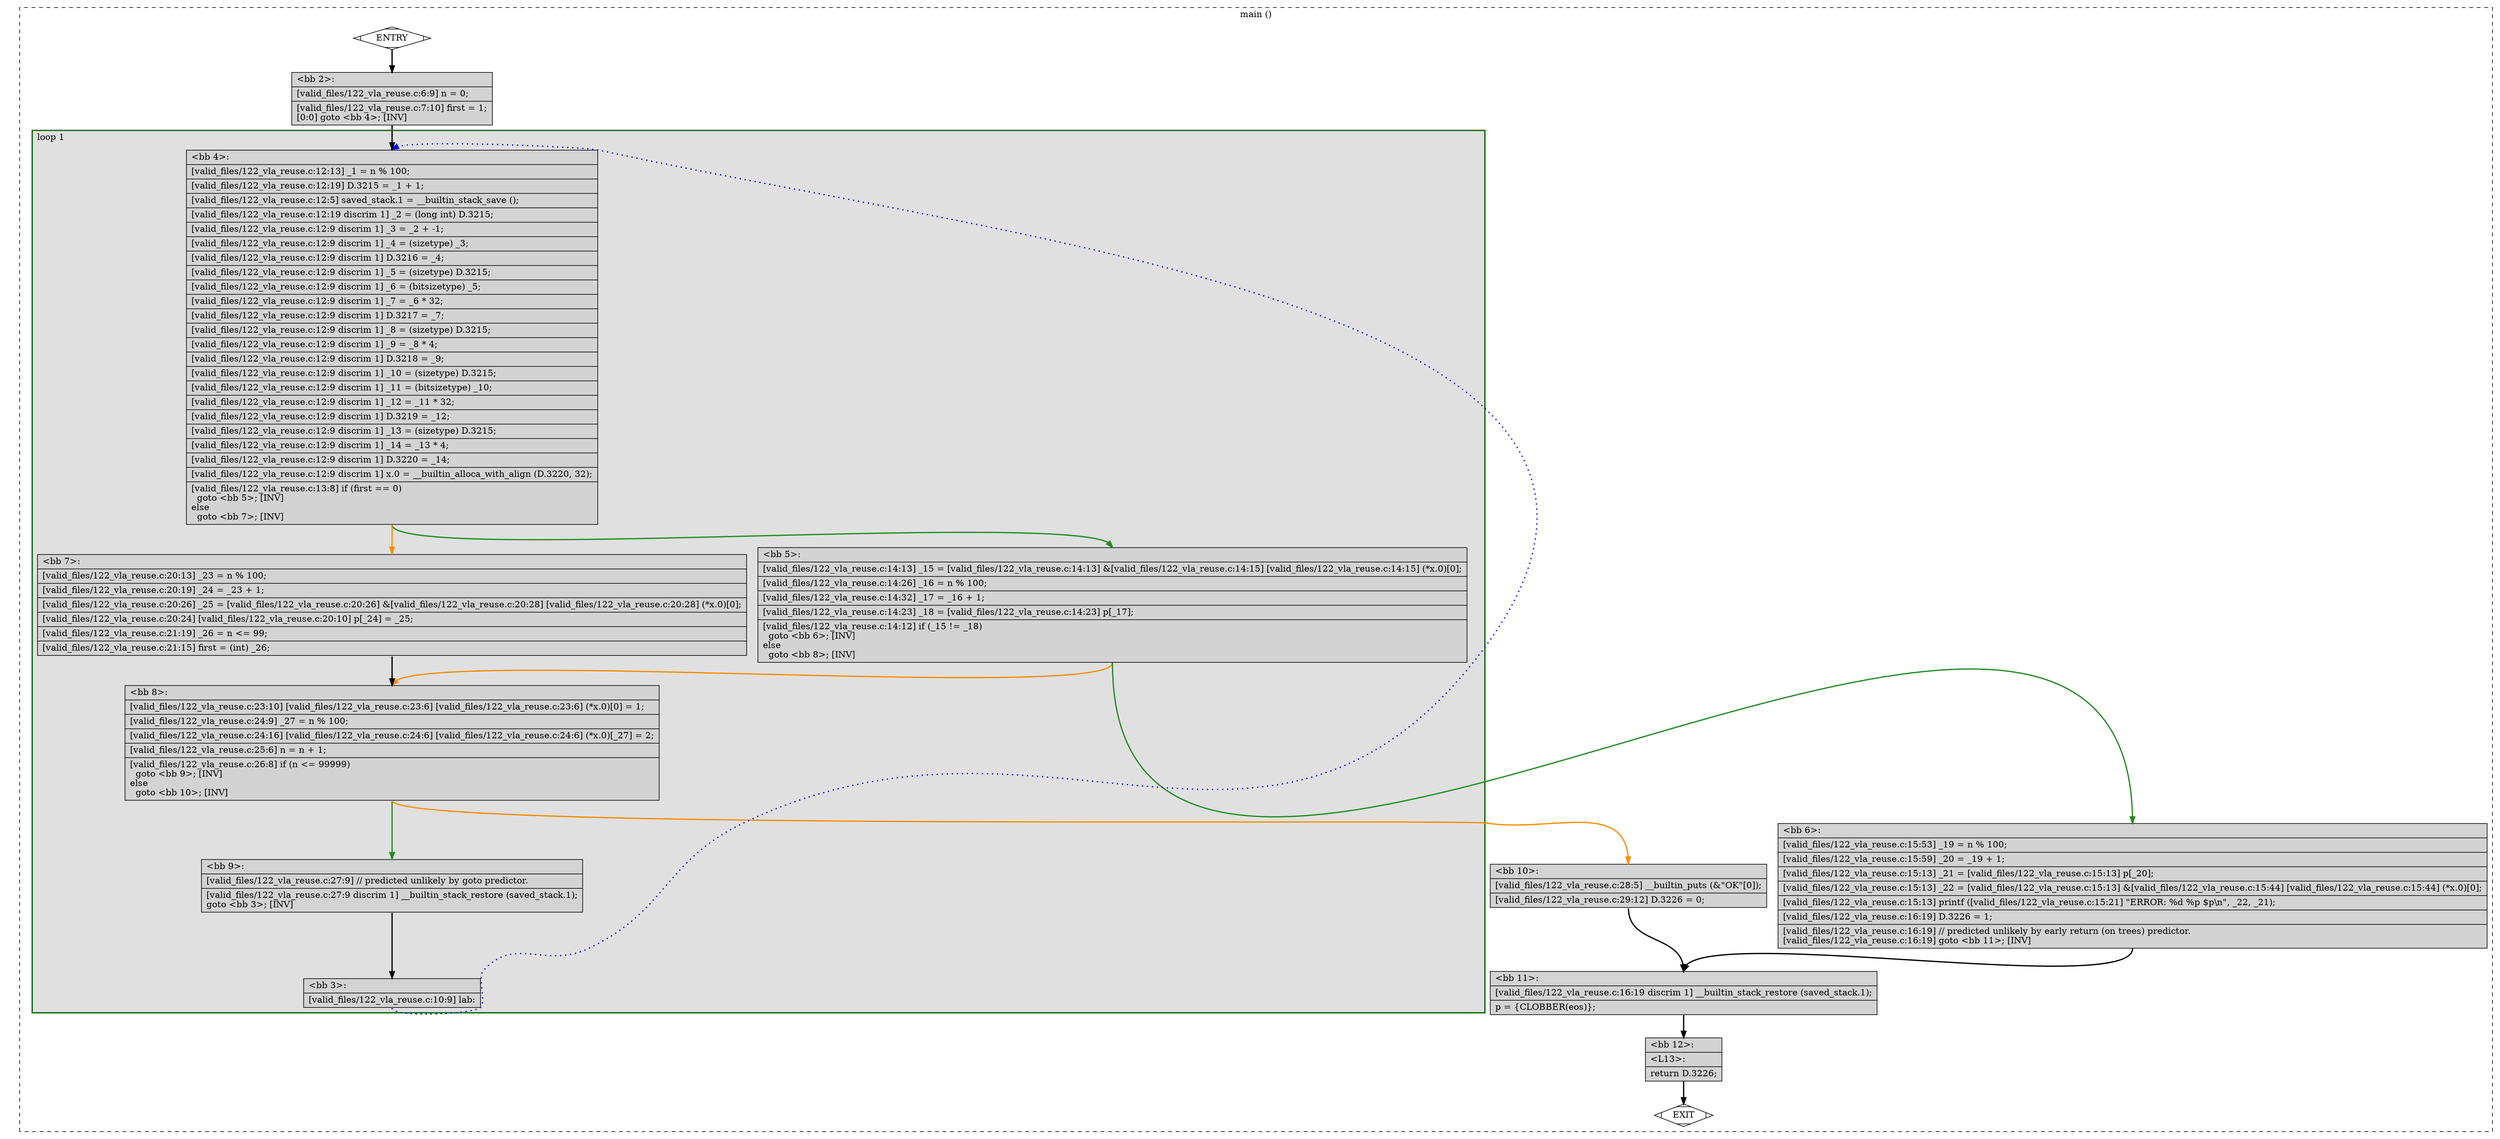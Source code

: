 digraph "a-122_vla_reuse.c.015t.cfg" {
overlap=false;
subgraph "cluster_main" {
	style="dashed";
	color="black";
	label="main ()";
	subgraph cluster_0_1 {
	style="filled";
	color="darkgreen";
	fillcolor="grey88";
	label="loop 1";
	labeljust=l;
	penwidth=2;
	fn_0_basic_block_4 [shape=record,style=filled,fillcolor=lightgrey,label="{\<bb\ 4\>:\l\
|[valid_files/122_vla_reuse.c:12:13]\ _1\ =\ n\ %\ 100;\l\
|[valid_files/122_vla_reuse.c:12:19]\ D.3215\ =\ _1\ +\ 1;\l\
|[valid_files/122_vla_reuse.c:12:5]\ saved_stack.1\ =\ __builtin_stack_save\ ();\l\
|[valid_files/122_vla_reuse.c:12:19\ discrim\ 1]\ _2\ =\ (long\ int)\ D.3215;\l\
|[valid_files/122_vla_reuse.c:12:9\ discrim\ 1]\ _3\ =\ _2\ +\ -1;\l\
|[valid_files/122_vla_reuse.c:12:9\ discrim\ 1]\ _4\ =\ (sizetype)\ _3;\l\
|[valid_files/122_vla_reuse.c:12:9\ discrim\ 1]\ D.3216\ =\ _4;\l\
|[valid_files/122_vla_reuse.c:12:9\ discrim\ 1]\ _5\ =\ (sizetype)\ D.3215;\l\
|[valid_files/122_vla_reuse.c:12:9\ discrim\ 1]\ _6\ =\ (bitsizetype)\ _5;\l\
|[valid_files/122_vla_reuse.c:12:9\ discrim\ 1]\ _7\ =\ _6\ *\ 32;\l\
|[valid_files/122_vla_reuse.c:12:9\ discrim\ 1]\ D.3217\ =\ _7;\l\
|[valid_files/122_vla_reuse.c:12:9\ discrim\ 1]\ _8\ =\ (sizetype)\ D.3215;\l\
|[valid_files/122_vla_reuse.c:12:9\ discrim\ 1]\ _9\ =\ _8\ *\ 4;\l\
|[valid_files/122_vla_reuse.c:12:9\ discrim\ 1]\ D.3218\ =\ _9;\l\
|[valid_files/122_vla_reuse.c:12:9\ discrim\ 1]\ _10\ =\ (sizetype)\ D.3215;\l\
|[valid_files/122_vla_reuse.c:12:9\ discrim\ 1]\ _11\ =\ (bitsizetype)\ _10;\l\
|[valid_files/122_vla_reuse.c:12:9\ discrim\ 1]\ _12\ =\ _11\ *\ 32;\l\
|[valid_files/122_vla_reuse.c:12:9\ discrim\ 1]\ D.3219\ =\ _12;\l\
|[valid_files/122_vla_reuse.c:12:9\ discrim\ 1]\ _13\ =\ (sizetype)\ D.3215;\l\
|[valid_files/122_vla_reuse.c:12:9\ discrim\ 1]\ _14\ =\ _13\ *\ 4;\l\
|[valid_files/122_vla_reuse.c:12:9\ discrim\ 1]\ D.3220\ =\ _14;\l\
|[valid_files/122_vla_reuse.c:12:9\ discrim\ 1]\ x.0\ =\ __builtin_alloca_with_align\ (D.3220,\ 32);\l\
|[valid_files/122_vla_reuse.c:13:8]\ if\ (first\ ==\ 0)\l\
\ \ goto\ \<bb\ 5\>;\ [INV]\l\
else\l\
\ \ goto\ \<bb\ 7\>;\ [INV]\l\
}"];

	fn_0_basic_block_5 [shape=record,style=filled,fillcolor=lightgrey,label="{\<bb\ 5\>:\l\
|[valid_files/122_vla_reuse.c:14:13]\ _15\ =\ [valid_files/122_vla_reuse.c:14:13]\ &[valid_files/122_vla_reuse.c:14:15]\ [valid_files/122_vla_reuse.c:14:15]\ (*x.0)[0];\l\
|[valid_files/122_vla_reuse.c:14:26]\ _16\ =\ n\ %\ 100;\l\
|[valid_files/122_vla_reuse.c:14:32]\ _17\ =\ _16\ +\ 1;\l\
|[valid_files/122_vla_reuse.c:14:23]\ _18\ =\ [valid_files/122_vla_reuse.c:14:23]\ p[_17];\l\
|[valid_files/122_vla_reuse.c:14:12]\ if\ (_15\ !=\ _18)\l\
\ \ goto\ \<bb\ 6\>;\ [INV]\l\
else\l\
\ \ goto\ \<bb\ 8\>;\ [INV]\l\
}"];

	fn_0_basic_block_7 [shape=record,style=filled,fillcolor=lightgrey,label="{\<bb\ 7\>:\l\
|[valid_files/122_vla_reuse.c:20:13]\ _23\ =\ n\ %\ 100;\l\
|[valid_files/122_vla_reuse.c:20:19]\ _24\ =\ _23\ +\ 1;\l\
|[valid_files/122_vla_reuse.c:20:26]\ _25\ =\ [valid_files/122_vla_reuse.c:20:26]\ &[valid_files/122_vla_reuse.c:20:28]\ [valid_files/122_vla_reuse.c:20:28]\ (*x.0)[0];\l\
|[valid_files/122_vla_reuse.c:20:24]\ [valid_files/122_vla_reuse.c:20:10]\ p[_24]\ =\ _25;\l\
|[valid_files/122_vla_reuse.c:21:19]\ _26\ =\ n\ \<=\ 99;\l\
|[valid_files/122_vla_reuse.c:21:15]\ first\ =\ (int)\ _26;\l\
}"];

	fn_0_basic_block_8 [shape=record,style=filled,fillcolor=lightgrey,label="{\<bb\ 8\>:\l\
|[valid_files/122_vla_reuse.c:23:10]\ [valid_files/122_vla_reuse.c:23:6]\ [valid_files/122_vla_reuse.c:23:6]\ (*x.0)[0]\ =\ 1;\l\
|[valid_files/122_vla_reuse.c:24:9]\ _27\ =\ n\ %\ 100;\l\
|[valid_files/122_vla_reuse.c:24:16]\ [valid_files/122_vla_reuse.c:24:6]\ [valid_files/122_vla_reuse.c:24:6]\ (*x.0)[_27]\ =\ 2;\l\
|[valid_files/122_vla_reuse.c:25:6]\ n\ =\ n\ +\ 1;\l\
|[valid_files/122_vla_reuse.c:26:8]\ if\ (n\ \<=\ 99999)\l\
\ \ goto\ \<bb\ 9\>;\ [INV]\l\
else\l\
\ \ goto\ \<bb\ 10\>;\ [INV]\l\
}"];

	fn_0_basic_block_9 [shape=record,style=filled,fillcolor=lightgrey,label="{\<bb\ 9\>:\l\
|[valid_files/122_vla_reuse.c:27:9]\ //\ predicted\ unlikely\ by\ goto\ predictor.\l\
|[valid_files/122_vla_reuse.c:27:9\ discrim\ 1]\ __builtin_stack_restore\ (saved_stack.1);\l\
goto\ \<bb\ 3\>;\ [INV]\l\
}"];

	fn_0_basic_block_3 [shape=record,style=filled,fillcolor=lightgrey,label="{\<bb\ 3\>:\l\
|[valid_files/122_vla_reuse.c:10:9]\ lab:\l\
}"];

	}
	fn_0_basic_block_0 [shape=Mdiamond,style=filled,fillcolor=white,label="ENTRY"];

	fn_0_basic_block_1 [shape=Mdiamond,style=filled,fillcolor=white,label="EXIT"];

	fn_0_basic_block_2 [shape=record,style=filled,fillcolor=lightgrey,label="{\<bb\ 2\>:\l\
|[valid_files/122_vla_reuse.c:6:9]\ n\ =\ 0;\l\
|[valid_files/122_vla_reuse.c:7:10]\ first\ =\ 1;\l\
[0:0]\ goto\ \<bb\ 4\>;\ [INV]\l\
}"];

	fn_0_basic_block_6 [shape=record,style=filled,fillcolor=lightgrey,label="{\<bb\ 6\>:\l\
|[valid_files/122_vla_reuse.c:15:53]\ _19\ =\ n\ %\ 100;\l\
|[valid_files/122_vla_reuse.c:15:59]\ _20\ =\ _19\ +\ 1;\l\
|[valid_files/122_vla_reuse.c:15:13]\ _21\ =\ [valid_files/122_vla_reuse.c:15:13]\ p[_20];\l\
|[valid_files/122_vla_reuse.c:15:13]\ _22\ =\ [valid_files/122_vla_reuse.c:15:13]\ &[valid_files/122_vla_reuse.c:15:44]\ [valid_files/122_vla_reuse.c:15:44]\ (*x.0)[0];\l\
|[valid_files/122_vla_reuse.c:15:13]\ printf\ ([valid_files/122_vla_reuse.c:15:21]\ \"ERROR:\ %d\ %p\ $p\\n\",\ _22,\ _21);\l\
|[valid_files/122_vla_reuse.c:16:19]\ D.3226\ =\ 1;\l\
|[valid_files/122_vla_reuse.c:16:19]\ //\ predicted\ unlikely\ by\ early\ return\ (on\ trees)\ predictor.\l\
[valid_files/122_vla_reuse.c:16:19]\ goto\ \<bb\ 11\>;\ [INV]\l\
}"];

	fn_0_basic_block_10 [shape=record,style=filled,fillcolor=lightgrey,label="{\<bb\ 10\>:\l\
|[valid_files/122_vla_reuse.c:28:5]\ __builtin_puts\ (&\"OK\"[0]);\l\
|[valid_files/122_vla_reuse.c:29:12]\ D.3226\ =\ 0;\l\
}"];

	fn_0_basic_block_11 [shape=record,style=filled,fillcolor=lightgrey,label="{\<bb\ 11\>:\l\
|[valid_files/122_vla_reuse.c:16:19\ discrim\ 1]\ __builtin_stack_restore\ (saved_stack.1);\l\
|p\ =\ \{CLOBBER(eos)\};\l\
}"];

	fn_0_basic_block_12 [shape=record,style=filled,fillcolor=lightgrey,label="{\<bb\ 12\>:\l\
|\<L13\>:\l\
|return\ D.3226;\l\
}"];

	fn_0_basic_block_0:s -> fn_0_basic_block_2:n [style="solid,bold",color=black,weight=100,constraint=true];
	fn_0_basic_block_2:s -> fn_0_basic_block_4:n [style="solid,bold",color=black,weight=100,constraint=true];
	fn_0_basic_block_3:s -> fn_0_basic_block_4:n [style="dotted,bold",color=blue,weight=10,constraint=false];
	fn_0_basic_block_4:s -> fn_0_basic_block_5:n [style="solid,bold",color=forestgreen,weight=10,constraint=true];
	fn_0_basic_block_4:s -> fn_0_basic_block_7:n [style="solid,bold",color=darkorange,weight=10,constraint=true];
	fn_0_basic_block_5:s -> fn_0_basic_block_6:n [style="solid,bold",color=forestgreen,weight=10,constraint=true];
	fn_0_basic_block_5:s -> fn_0_basic_block_8:n [style="solid,bold",color=darkorange,weight=10,constraint=true];
	fn_0_basic_block_6:s -> fn_0_basic_block_11:n [style="solid,bold",color=black,weight=100,constraint=true];
	fn_0_basic_block_7:s -> fn_0_basic_block_8:n [style="solid,bold",color=black,weight=100,constraint=true];
	fn_0_basic_block_8:s -> fn_0_basic_block_9:n [style="solid,bold",color=forestgreen,weight=10,constraint=true];
	fn_0_basic_block_8:s -> fn_0_basic_block_10:n [style="solid,bold",color=darkorange,weight=10,constraint=true];
	fn_0_basic_block_9:s -> fn_0_basic_block_3:n [style="solid,bold",color=black,weight=100,constraint=true];
	fn_0_basic_block_10:s -> fn_0_basic_block_11:n [style="solid,bold",color=black,weight=100,constraint=true];
	fn_0_basic_block_11:s -> fn_0_basic_block_12:n [style="solid,bold",color=black,weight=100,constraint=true];
	fn_0_basic_block_12:s -> fn_0_basic_block_1:n [style="solid,bold",color=black,weight=10,constraint=true];
	fn_0_basic_block_0:s -> fn_0_basic_block_1:n [style="invis",constraint=true];
}
}
